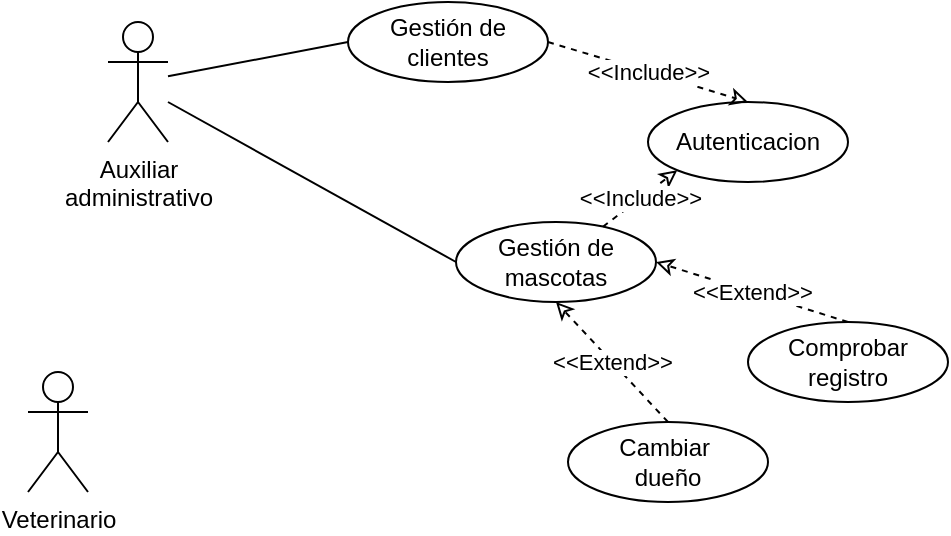 <mxfile version="21.1.8" type="github">
  <diagram name="Página-1" id="RSb_NTL5c10utN3kaTzD">
    <mxGraphModel dx="839" dy="446" grid="1" gridSize="10" guides="1" tooltips="1" connect="1" arrows="1" fold="1" page="1" pageScale="1" pageWidth="827" pageHeight="1169" math="0" shadow="0">
      <root>
        <mxCell id="0" />
        <mxCell id="1" parent="0" />
        <mxCell id="qrvMgS9rP2UtTbuxi8w0-1" value="Auxiliar&lt;br&gt;administrativo&lt;br&gt;" style="shape=umlActor;verticalLabelPosition=bottom;verticalAlign=top;html=1;outlineConnect=0;" vertex="1" parent="1">
          <mxGeometry x="140" y="380" width="30" height="60" as="geometry" />
        </mxCell>
        <mxCell id="qrvMgS9rP2UtTbuxi8w0-2" value="Gestión de&lt;br&gt;clientes" style="ellipse;whiteSpace=wrap;html=1;" vertex="1" parent="1">
          <mxGeometry x="260" y="370" width="100" height="40" as="geometry" />
        </mxCell>
        <mxCell id="qrvMgS9rP2UtTbuxi8w0-3" value="Veterinario" style="shape=umlActor;verticalLabelPosition=bottom;verticalAlign=top;html=1;outlineConnect=0;" vertex="1" parent="1">
          <mxGeometry x="100" y="555" width="30" height="60" as="geometry" />
        </mxCell>
        <mxCell id="qrvMgS9rP2UtTbuxi8w0-4" value="Gestión de mascotas" style="ellipse;whiteSpace=wrap;html=1;" vertex="1" parent="1">
          <mxGeometry x="314" y="480" width="100" height="40" as="geometry" />
        </mxCell>
        <mxCell id="qrvMgS9rP2UtTbuxi8w0-5" value="Cambiar&amp;nbsp;&lt;br&gt;dueño" style="ellipse;whiteSpace=wrap;html=1;" vertex="1" parent="1">
          <mxGeometry x="370" y="580" width="100" height="40" as="geometry" />
        </mxCell>
        <mxCell id="qrvMgS9rP2UtTbuxi8w0-6" value="&amp;lt;&amp;lt;Extend&amp;gt;&amp;gt;" style="endArrow=classic;dashed=1;html=1;rounded=0;exitX=0.5;exitY=0;exitDx=0;exitDy=0;entryX=0.5;entryY=1;entryDx=0;entryDy=0;endFill=0;" edge="1" parent="1" source="qrvMgS9rP2UtTbuxi8w0-5" target="qrvMgS9rP2UtTbuxi8w0-4">
          <mxGeometry width="50" height="50" relative="1" as="geometry">
            <mxPoint x="390" y="510" as="sourcePoint" />
            <mxPoint x="440" y="460" as="targetPoint" />
          </mxGeometry>
        </mxCell>
        <mxCell id="qrvMgS9rP2UtTbuxi8w0-7" value="" style="endArrow=none;html=1;rounded=0;entryX=0;entryY=0.5;entryDx=0;entryDy=0;" edge="1" parent="1" source="qrvMgS9rP2UtTbuxi8w0-1" target="qrvMgS9rP2UtTbuxi8w0-2">
          <mxGeometry width="50" height="50" relative="1" as="geometry">
            <mxPoint x="390" y="510" as="sourcePoint" />
            <mxPoint x="440" y="460" as="targetPoint" />
          </mxGeometry>
        </mxCell>
        <mxCell id="qrvMgS9rP2UtTbuxi8w0-8" value="" style="endArrow=none;html=1;rounded=0;entryX=0;entryY=0.5;entryDx=0;entryDy=0;" edge="1" parent="1" target="qrvMgS9rP2UtTbuxi8w0-4">
          <mxGeometry width="50" height="50" relative="1" as="geometry">
            <mxPoint x="170" y="420" as="sourcePoint" />
            <mxPoint x="270" y="400" as="targetPoint" />
          </mxGeometry>
        </mxCell>
        <mxCell id="qrvMgS9rP2UtTbuxi8w0-9" value="Comprobar&lt;br&gt;registro" style="ellipse;whiteSpace=wrap;html=1;" vertex="1" parent="1">
          <mxGeometry x="460" y="530" width="100" height="40" as="geometry" />
        </mxCell>
        <mxCell id="qrvMgS9rP2UtTbuxi8w0-10" value="&amp;lt;&amp;lt;Extend&amp;gt;&amp;gt;" style="endArrow=classic;dashed=1;html=1;rounded=0;exitX=0.5;exitY=0;exitDx=0;exitDy=0;endFill=0;entryX=1;entryY=0.5;entryDx=0;entryDy=0;" edge="1" parent="1" source="qrvMgS9rP2UtTbuxi8w0-9" target="qrvMgS9rP2UtTbuxi8w0-4">
          <mxGeometry width="50" height="50" relative="1" as="geometry">
            <mxPoint x="500" y="460" as="sourcePoint" />
            <mxPoint x="410" y="510" as="targetPoint" />
          </mxGeometry>
        </mxCell>
        <mxCell id="qrvMgS9rP2UtTbuxi8w0-11" value="Autenticacion" style="ellipse;whiteSpace=wrap;html=1;" vertex="1" parent="1">
          <mxGeometry x="410" y="420" width="100" height="40" as="geometry" />
        </mxCell>
        <mxCell id="qrvMgS9rP2UtTbuxi8w0-12" value="&amp;lt;&amp;lt;Include&amp;gt;&amp;gt;" style="endArrow=classic;dashed=1;html=1;rounded=0;exitX=1;exitY=0.5;exitDx=0;exitDy=0;entryX=0.5;entryY=0;entryDx=0;entryDy=0;endFill=0;" edge="1" parent="1" source="qrvMgS9rP2UtTbuxi8w0-2" target="qrvMgS9rP2UtTbuxi8w0-11">
          <mxGeometry width="50" height="50" relative="1" as="geometry">
            <mxPoint x="390" y="510" as="sourcePoint" />
            <mxPoint x="440" y="460" as="targetPoint" />
          </mxGeometry>
        </mxCell>
        <mxCell id="qrvMgS9rP2UtTbuxi8w0-13" value="&amp;lt;&amp;lt;Include&amp;gt;&amp;gt;" style="endArrow=classic;dashed=1;html=1;rounded=0;endFill=0;entryX=0;entryY=1;entryDx=0;entryDy=0;" edge="1" parent="1" source="qrvMgS9rP2UtTbuxi8w0-4" target="qrvMgS9rP2UtTbuxi8w0-11">
          <mxGeometry width="50" height="50" relative="1" as="geometry">
            <mxPoint x="370" y="400" as="sourcePoint" />
            <mxPoint x="410" y="470" as="targetPoint" />
          </mxGeometry>
        </mxCell>
      </root>
    </mxGraphModel>
  </diagram>
</mxfile>
